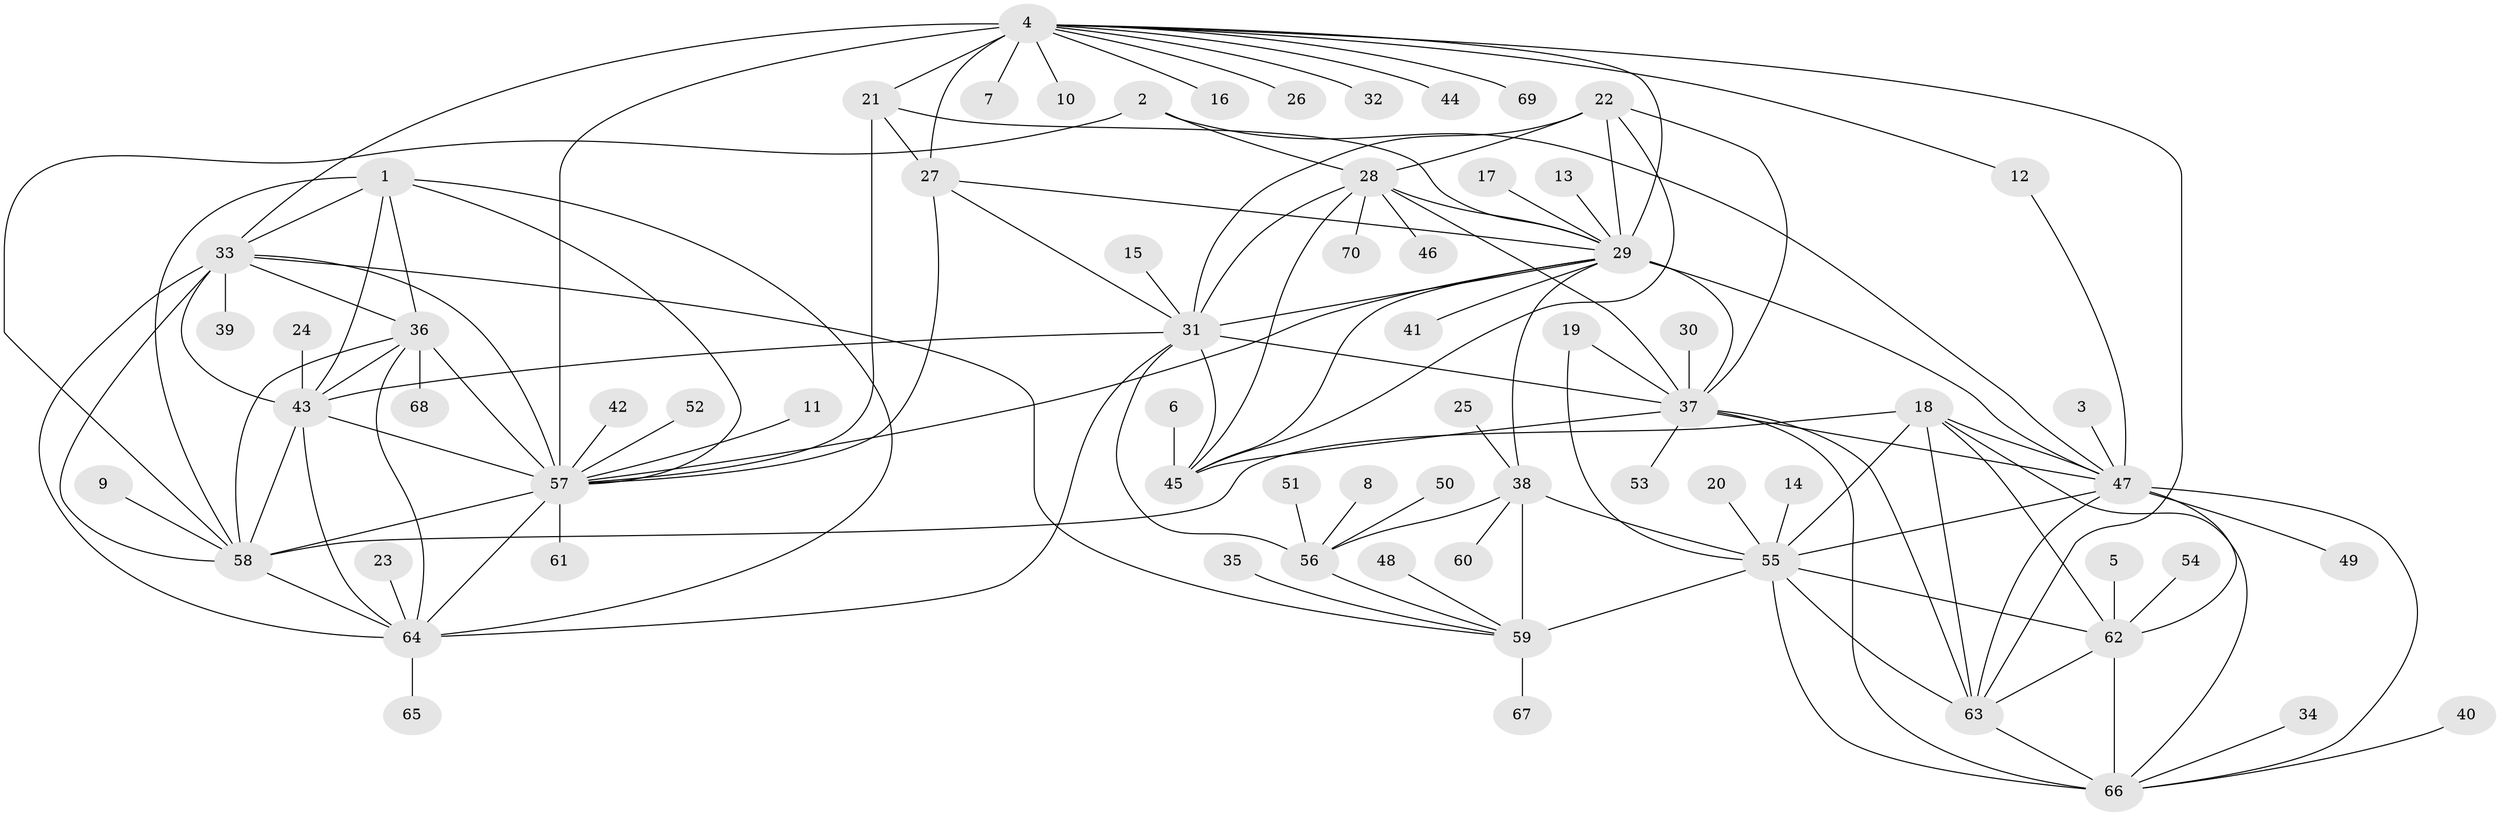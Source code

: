 // original degree distribution, {10: 0.05714285714285714, 9: 0.07857142857142857, 8: 0.02857142857142857, 13: 0.02142857142857143, 6: 0.02142857142857143, 11: 0.014285714285714285, 7: 0.014285714285714285, 14: 0.014285714285714285, 3: 0.02142857142857143, 1: 0.5785714285714286, 2: 0.15}
// Generated by graph-tools (version 1.1) at 2025/26/03/09/25 03:26:38]
// undirected, 70 vertices, 128 edges
graph export_dot {
graph [start="1"]
  node [color=gray90,style=filled];
  1;
  2;
  3;
  4;
  5;
  6;
  7;
  8;
  9;
  10;
  11;
  12;
  13;
  14;
  15;
  16;
  17;
  18;
  19;
  20;
  21;
  22;
  23;
  24;
  25;
  26;
  27;
  28;
  29;
  30;
  31;
  32;
  33;
  34;
  35;
  36;
  37;
  38;
  39;
  40;
  41;
  42;
  43;
  44;
  45;
  46;
  47;
  48;
  49;
  50;
  51;
  52;
  53;
  54;
  55;
  56;
  57;
  58;
  59;
  60;
  61;
  62;
  63;
  64;
  65;
  66;
  67;
  68;
  69;
  70;
  1 -- 33 [weight=1.0];
  1 -- 36 [weight=1.0];
  1 -- 43 [weight=1.0];
  1 -- 57 [weight=1.0];
  1 -- 58 [weight=1.0];
  1 -- 64 [weight=1.0];
  2 -- 28 [weight=1.0];
  2 -- 47 [weight=1.0];
  2 -- 58 [weight=1.0];
  3 -- 47 [weight=1.0];
  4 -- 7 [weight=1.0];
  4 -- 10 [weight=1.0];
  4 -- 12 [weight=1.0];
  4 -- 16 [weight=1.0];
  4 -- 21 [weight=3.0];
  4 -- 26 [weight=1.0];
  4 -- 27 [weight=3.0];
  4 -- 29 [weight=3.0];
  4 -- 32 [weight=1.0];
  4 -- 33 [weight=1.0];
  4 -- 44 [weight=1.0];
  4 -- 57 [weight=3.0];
  4 -- 63 [weight=1.0];
  4 -- 69 [weight=1.0];
  5 -- 62 [weight=1.0];
  6 -- 45 [weight=1.0];
  8 -- 56 [weight=1.0];
  9 -- 58 [weight=1.0];
  11 -- 57 [weight=1.0];
  12 -- 47 [weight=1.0];
  13 -- 29 [weight=1.0];
  14 -- 55 [weight=1.0];
  15 -- 31 [weight=1.0];
  17 -- 29 [weight=1.0];
  18 -- 47 [weight=1.0];
  18 -- 55 [weight=1.0];
  18 -- 58 [weight=1.0];
  18 -- 62 [weight=1.0];
  18 -- 63 [weight=1.0];
  18 -- 66 [weight=2.0];
  19 -- 37 [weight=1.0];
  19 -- 55 [weight=1.0];
  20 -- 55 [weight=1.0];
  21 -- 27 [weight=1.0];
  21 -- 29 [weight=1.0];
  21 -- 57 [weight=1.0];
  22 -- 28 [weight=2.0];
  22 -- 29 [weight=1.0];
  22 -- 31 [weight=1.0];
  22 -- 37 [weight=1.0];
  22 -- 45 [weight=1.0];
  23 -- 64 [weight=1.0];
  24 -- 43 [weight=1.0];
  25 -- 38 [weight=1.0];
  27 -- 29 [weight=1.0];
  27 -- 31 [weight=1.0];
  27 -- 57 [weight=1.0];
  28 -- 29 [weight=2.0];
  28 -- 31 [weight=2.0];
  28 -- 37 [weight=2.0];
  28 -- 45 [weight=2.0];
  28 -- 46 [weight=1.0];
  28 -- 70 [weight=1.0];
  29 -- 31 [weight=1.0];
  29 -- 37 [weight=1.0];
  29 -- 38 [weight=1.0];
  29 -- 41 [weight=1.0];
  29 -- 45 [weight=1.0];
  29 -- 47 [weight=1.0];
  29 -- 57 [weight=1.0];
  30 -- 37 [weight=1.0];
  31 -- 37 [weight=1.0];
  31 -- 43 [weight=1.0];
  31 -- 45 [weight=1.0];
  31 -- 56 [weight=1.0];
  31 -- 64 [weight=1.0];
  33 -- 36 [weight=1.0];
  33 -- 39 [weight=1.0];
  33 -- 43 [weight=1.0];
  33 -- 57 [weight=1.0];
  33 -- 58 [weight=1.0];
  33 -- 59 [weight=1.0];
  33 -- 64 [weight=1.0];
  34 -- 66 [weight=1.0];
  35 -- 59 [weight=1.0];
  36 -- 43 [weight=1.0];
  36 -- 57 [weight=1.0];
  36 -- 58 [weight=1.0];
  36 -- 64 [weight=1.0];
  36 -- 68 [weight=1.0];
  37 -- 45 [weight=1.0];
  37 -- 47 [weight=1.0];
  37 -- 53 [weight=1.0];
  37 -- 63 [weight=2.0];
  37 -- 66 [weight=1.0];
  38 -- 55 [weight=1.0];
  38 -- 56 [weight=2.0];
  38 -- 59 [weight=8.0];
  38 -- 60 [weight=1.0];
  40 -- 66 [weight=1.0];
  42 -- 57 [weight=1.0];
  43 -- 57 [weight=1.0];
  43 -- 58 [weight=1.0];
  43 -- 64 [weight=1.0];
  47 -- 49 [weight=1.0];
  47 -- 55 [weight=1.0];
  47 -- 62 [weight=1.0];
  47 -- 63 [weight=1.0];
  47 -- 66 [weight=2.0];
  48 -- 59 [weight=1.0];
  50 -- 56 [weight=1.0];
  51 -- 56 [weight=1.0];
  52 -- 57 [weight=1.0];
  54 -- 62 [weight=1.0];
  55 -- 59 [weight=1.0];
  55 -- 62 [weight=1.0];
  55 -- 63 [weight=1.0];
  55 -- 66 [weight=2.0];
  56 -- 59 [weight=4.0];
  57 -- 58 [weight=1.0];
  57 -- 61 [weight=1.0];
  57 -- 64 [weight=1.0];
  58 -- 64 [weight=1.0];
  59 -- 67 [weight=1.0];
  62 -- 63 [weight=1.0];
  62 -- 66 [weight=2.0];
  63 -- 66 [weight=2.0];
  64 -- 65 [weight=1.0];
}
